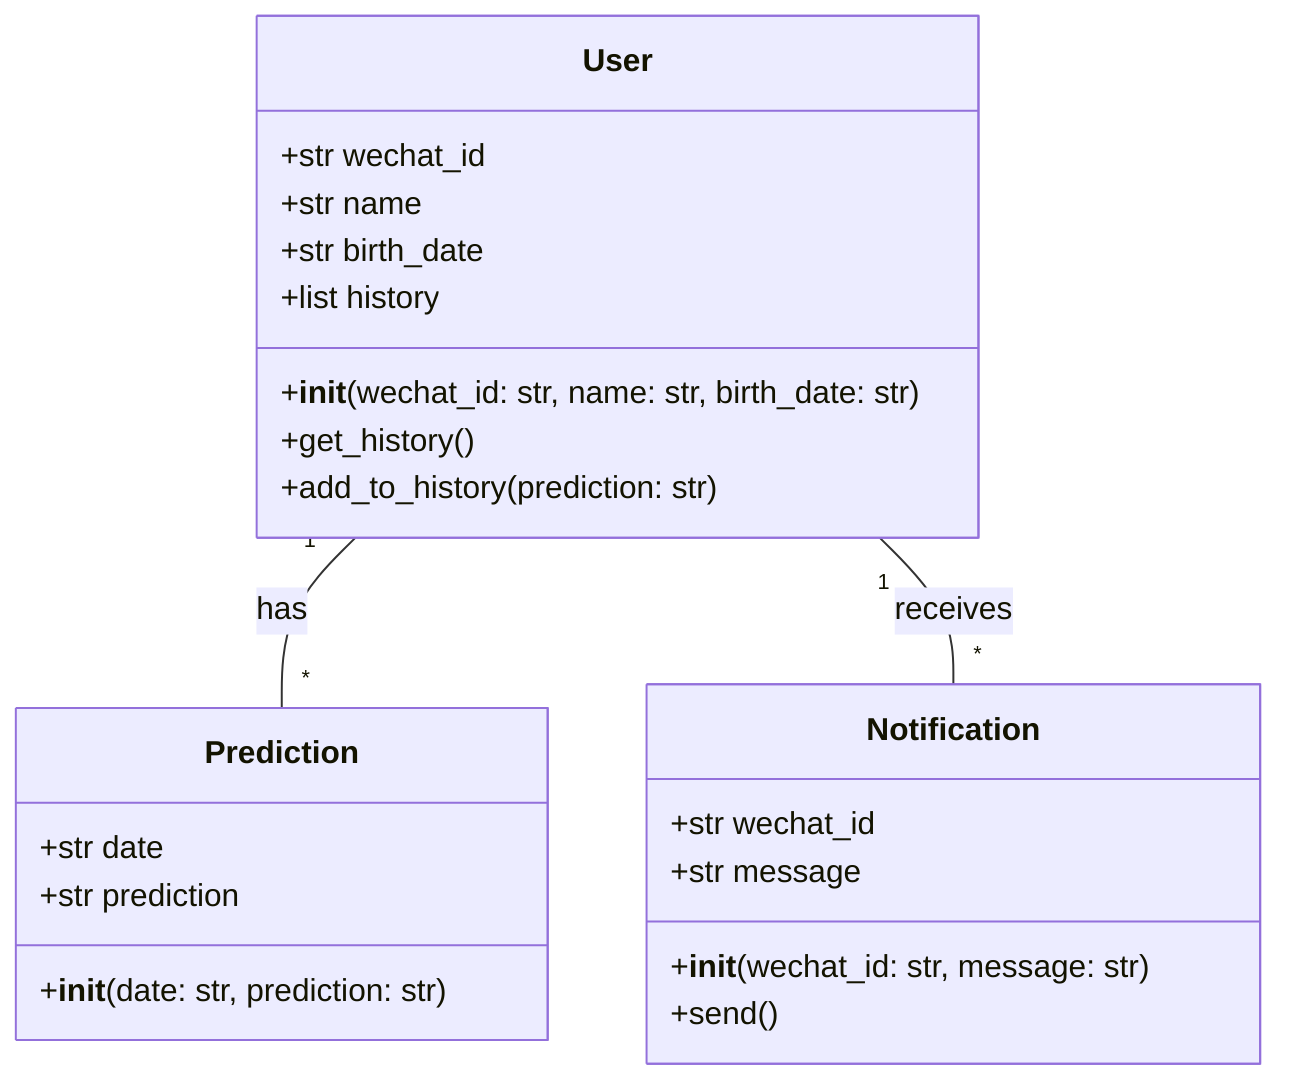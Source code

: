 classDiagram
    class User{
        +str wechat_id
        +str name
        +str birth_date
        +list history
        +__init__(wechat_id: str, name: str, birth_date: str)
        +get_history()
        +add_to_history(prediction: str)
    }
    class Prediction{
        +str date
        +str prediction
        +__init__(date: str, prediction: str)
    }
    class Notification{
        +str wechat_id
        +str message
        +__init__(wechat_id: str, message: str)
        +send()
    }
    User "1" -- "*" Prediction: has
    User "1" -- "*" Notification: receives